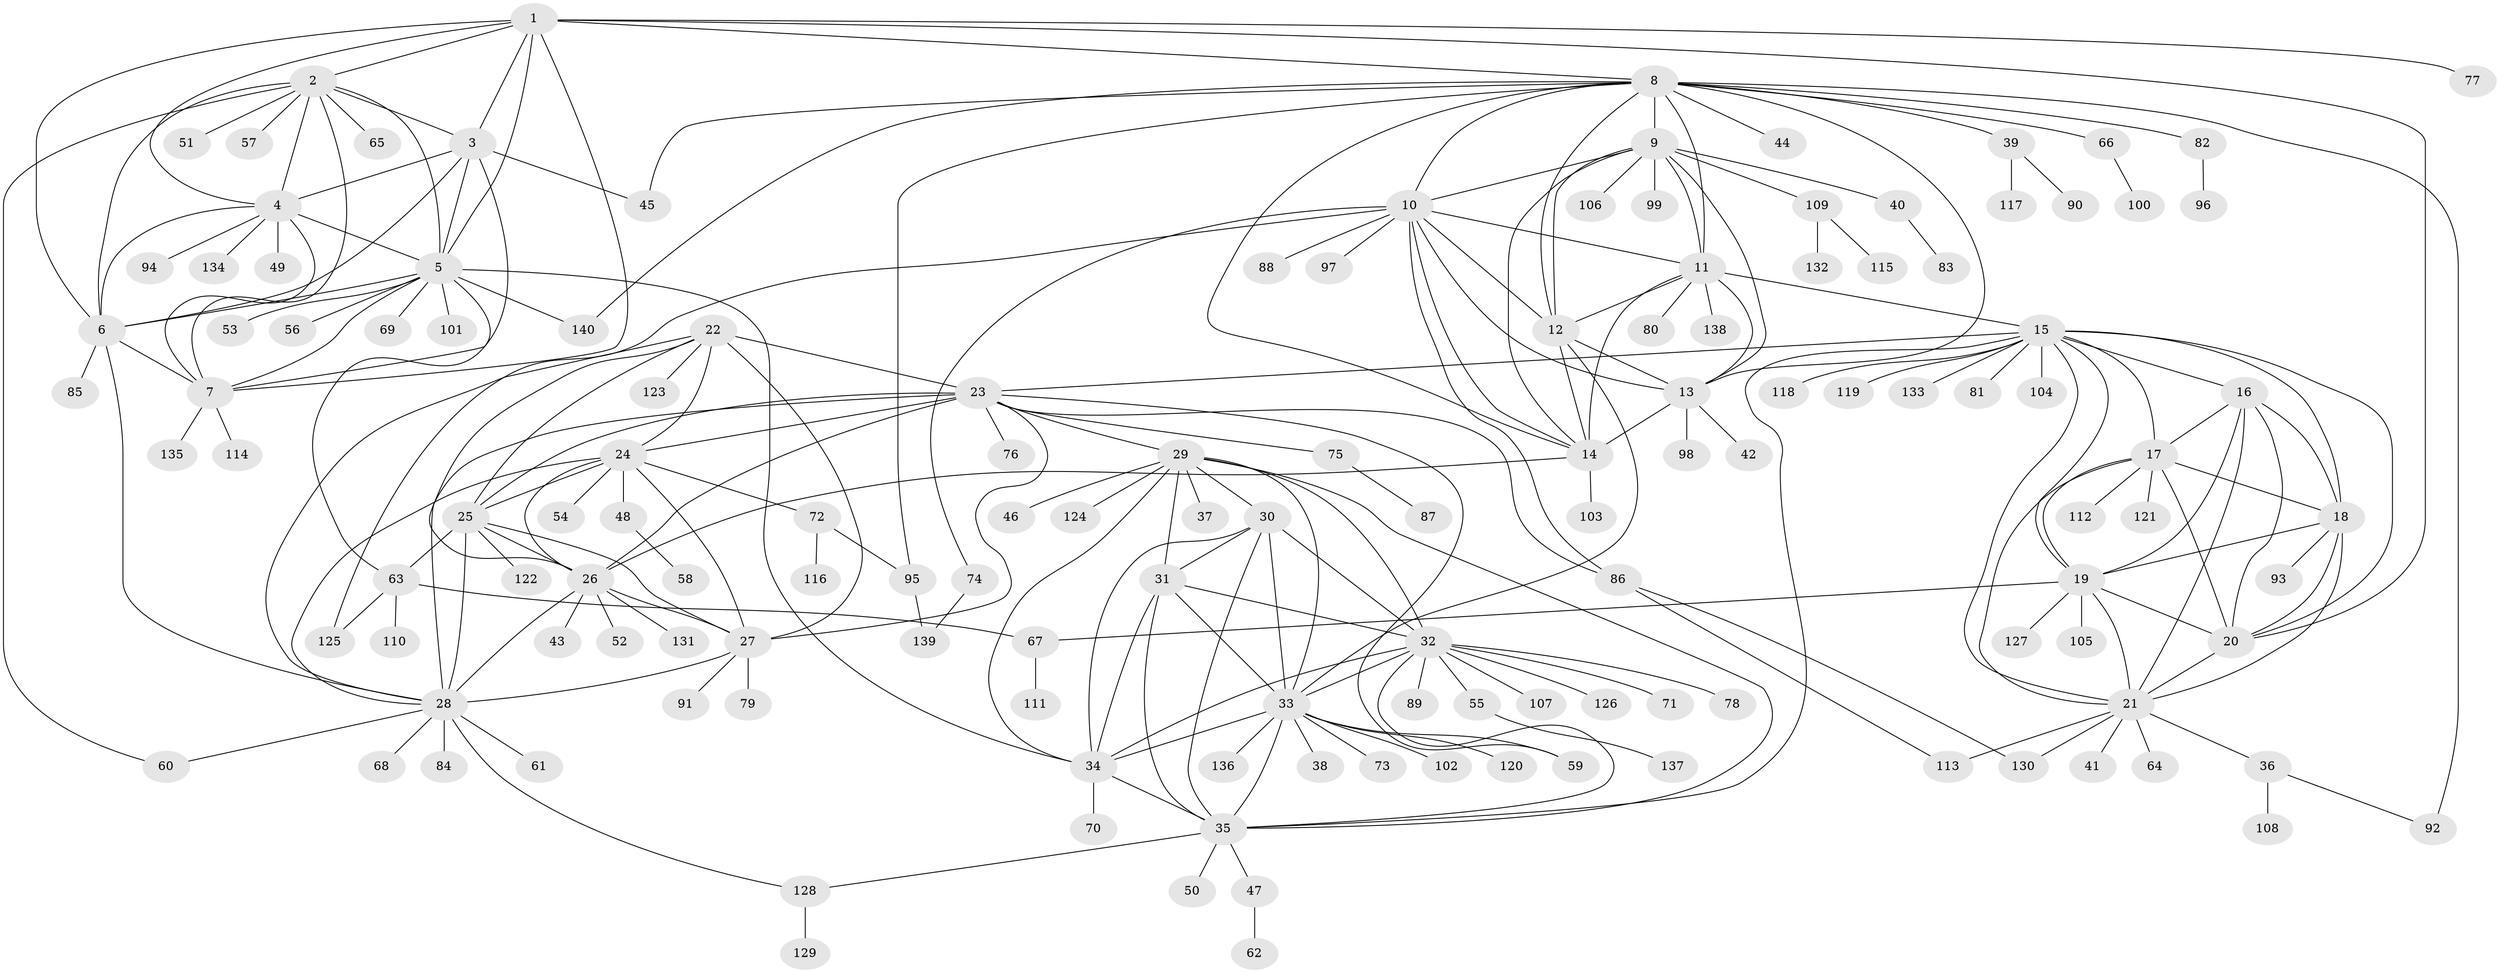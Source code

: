 // coarse degree distribution, {3: 0.05, 16: 0.02, 15: 0.01, 10: 0.04, 8: 0.01, 7: 0.06, 12: 0.03, 6: 0.03, 9: 0.03, 2: 0.16, 1: 0.55, 4: 0.01}
// Generated by graph-tools (version 1.1) at 2025/52/03/04/25 22:52:30]
// undirected, 140 vertices, 234 edges
graph export_dot {
  node [color=gray90,style=filled];
  1;
  2;
  3;
  4;
  5;
  6;
  7;
  8;
  9;
  10;
  11;
  12;
  13;
  14;
  15;
  16;
  17;
  18;
  19;
  20;
  21;
  22;
  23;
  24;
  25;
  26;
  27;
  28;
  29;
  30;
  31;
  32;
  33;
  34;
  35;
  36;
  37;
  38;
  39;
  40;
  41;
  42;
  43;
  44;
  45;
  46;
  47;
  48;
  49;
  50;
  51;
  52;
  53;
  54;
  55;
  56;
  57;
  58;
  59;
  60;
  61;
  62;
  63;
  64;
  65;
  66;
  67;
  68;
  69;
  70;
  71;
  72;
  73;
  74;
  75;
  76;
  77;
  78;
  79;
  80;
  81;
  82;
  83;
  84;
  85;
  86;
  87;
  88;
  89;
  90;
  91;
  92;
  93;
  94;
  95;
  96;
  97;
  98;
  99;
  100;
  101;
  102;
  103;
  104;
  105;
  106;
  107;
  108;
  109;
  110;
  111;
  112;
  113;
  114;
  115;
  116;
  117;
  118;
  119;
  120;
  121;
  122;
  123;
  124;
  125;
  126;
  127;
  128;
  129;
  130;
  131;
  132;
  133;
  134;
  135;
  136;
  137;
  138;
  139;
  140;
  1 -- 2;
  1 -- 3;
  1 -- 4;
  1 -- 5;
  1 -- 6;
  1 -- 7;
  1 -- 8;
  1 -- 20;
  1 -- 77;
  2 -- 3;
  2 -- 4;
  2 -- 5;
  2 -- 6;
  2 -- 7;
  2 -- 51;
  2 -- 57;
  2 -- 60;
  2 -- 65;
  3 -- 4;
  3 -- 5;
  3 -- 6;
  3 -- 7;
  3 -- 45;
  4 -- 5;
  4 -- 6;
  4 -- 7;
  4 -- 49;
  4 -- 94;
  4 -- 134;
  5 -- 6;
  5 -- 7;
  5 -- 34;
  5 -- 53;
  5 -- 56;
  5 -- 63;
  5 -- 69;
  5 -- 101;
  5 -- 140;
  6 -- 7;
  6 -- 28;
  6 -- 85;
  7 -- 114;
  7 -- 135;
  8 -- 9;
  8 -- 10;
  8 -- 11;
  8 -- 12;
  8 -- 13;
  8 -- 14;
  8 -- 39;
  8 -- 44;
  8 -- 45;
  8 -- 66;
  8 -- 82;
  8 -- 92;
  8 -- 95;
  8 -- 140;
  9 -- 10;
  9 -- 11;
  9 -- 12;
  9 -- 13;
  9 -- 14;
  9 -- 40;
  9 -- 99;
  9 -- 106;
  9 -- 109;
  10 -- 11;
  10 -- 12;
  10 -- 13;
  10 -- 14;
  10 -- 74;
  10 -- 86;
  10 -- 88;
  10 -- 97;
  10 -- 125;
  11 -- 12;
  11 -- 13;
  11 -- 14;
  11 -- 15;
  11 -- 80;
  11 -- 138;
  12 -- 13;
  12 -- 14;
  12 -- 33;
  13 -- 14;
  13 -- 42;
  13 -- 98;
  14 -- 26;
  14 -- 103;
  15 -- 16;
  15 -- 17;
  15 -- 18;
  15 -- 19;
  15 -- 20;
  15 -- 21;
  15 -- 23;
  15 -- 35;
  15 -- 81;
  15 -- 104;
  15 -- 118;
  15 -- 119;
  15 -- 133;
  16 -- 17;
  16 -- 18;
  16 -- 19;
  16 -- 20;
  16 -- 21;
  17 -- 18;
  17 -- 19;
  17 -- 20;
  17 -- 21;
  17 -- 112;
  17 -- 121;
  18 -- 19;
  18 -- 20;
  18 -- 21;
  18 -- 93;
  19 -- 20;
  19 -- 21;
  19 -- 67;
  19 -- 105;
  19 -- 127;
  20 -- 21;
  21 -- 36;
  21 -- 41;
  21 -- 64;
  21 -- 113;
  21 -- 130;
  22 -- 23;
  22 -- 24;
  22 -- 25;
  22 -- 26;
  22 -- 27;
  22 -- 28;
  22 -- 123;
  23 -- 24;
  23 -- 25;
  23 -- 26;
  23 -- 27;
  23 -- 28;
  23 -- 29;
  23 -- 59;
  23 -- 75;
  23 -- 76;
  23 -- 86;
  24 -- 25;
  24 -- 26;
  24 -- 27;
  24 -- 28;
  24 -- 48;
  24 -- 54;
  24 -- 72;
  25 -- 26;
  25 -- 27;
  25 -- 28;
  25 -- 63;
  25 -- 122;
  26 -- 27;
  26 -- 28;
  26 -- 43;
  26 -- 52;
  26 -- 131;
  27 -- 28;
  27 -- 79;
  27 -- 91;
  28 -- 60;
  28 -- 61;
  28 -- 68;
  28 -- 84;
  28 -- 128;
  29 -- 30;
  29 -- 31;
  29 -- 32;
  29 -- 33;
  29 -- 34;
  29 -- 35;
  29 -- 37;
  29 -- 46;
  29 -- 124;
  30 -- 31;
  30 -- 32;
  30 -- 33;
  30 -- 34;
  30 -- 35;
  31 -- 32;
  31 -- 33;
  31 -- 34;
  31 -- 35;
  32 -- 33;
  32 -- 34;
  32 -- 35;
  32 -- 55;
  32 -- 71;
  32 -- 78;
  32 -- 89;
  32 -- 107;
  32 -- 126;
  33 -- 34;
  33 -- 35;
  33 -- 38;
  33 -- 59;
  33 -- 73;
  33 -- 102;
  33 -- 120;
  33 -- 136;
  34 -- 35;
  34 -- 70;
  35 -- 47;
  35 -- 50;
  35 -- 128;
  36 -- 92;
  36 -- 108;
  39 -- 90;
  39 -- 117;
  40 -- 83;
  47 -- 62;
  48 -- 58;
  55 -- 137;
  63 -- 67;
  63 -- 110;
  63 -- 125;
  66 -- 100;
  67 -- 111;
  72 -- 95;
  72 -- 116;
  74 -- 139;
  75 -- 87;
  82 -- 96;
  86 -- 113;
  86 -- 130;
  95 -- 139;
  109 -- 115;
  109 -- 132;
  128 -- 129;
}

